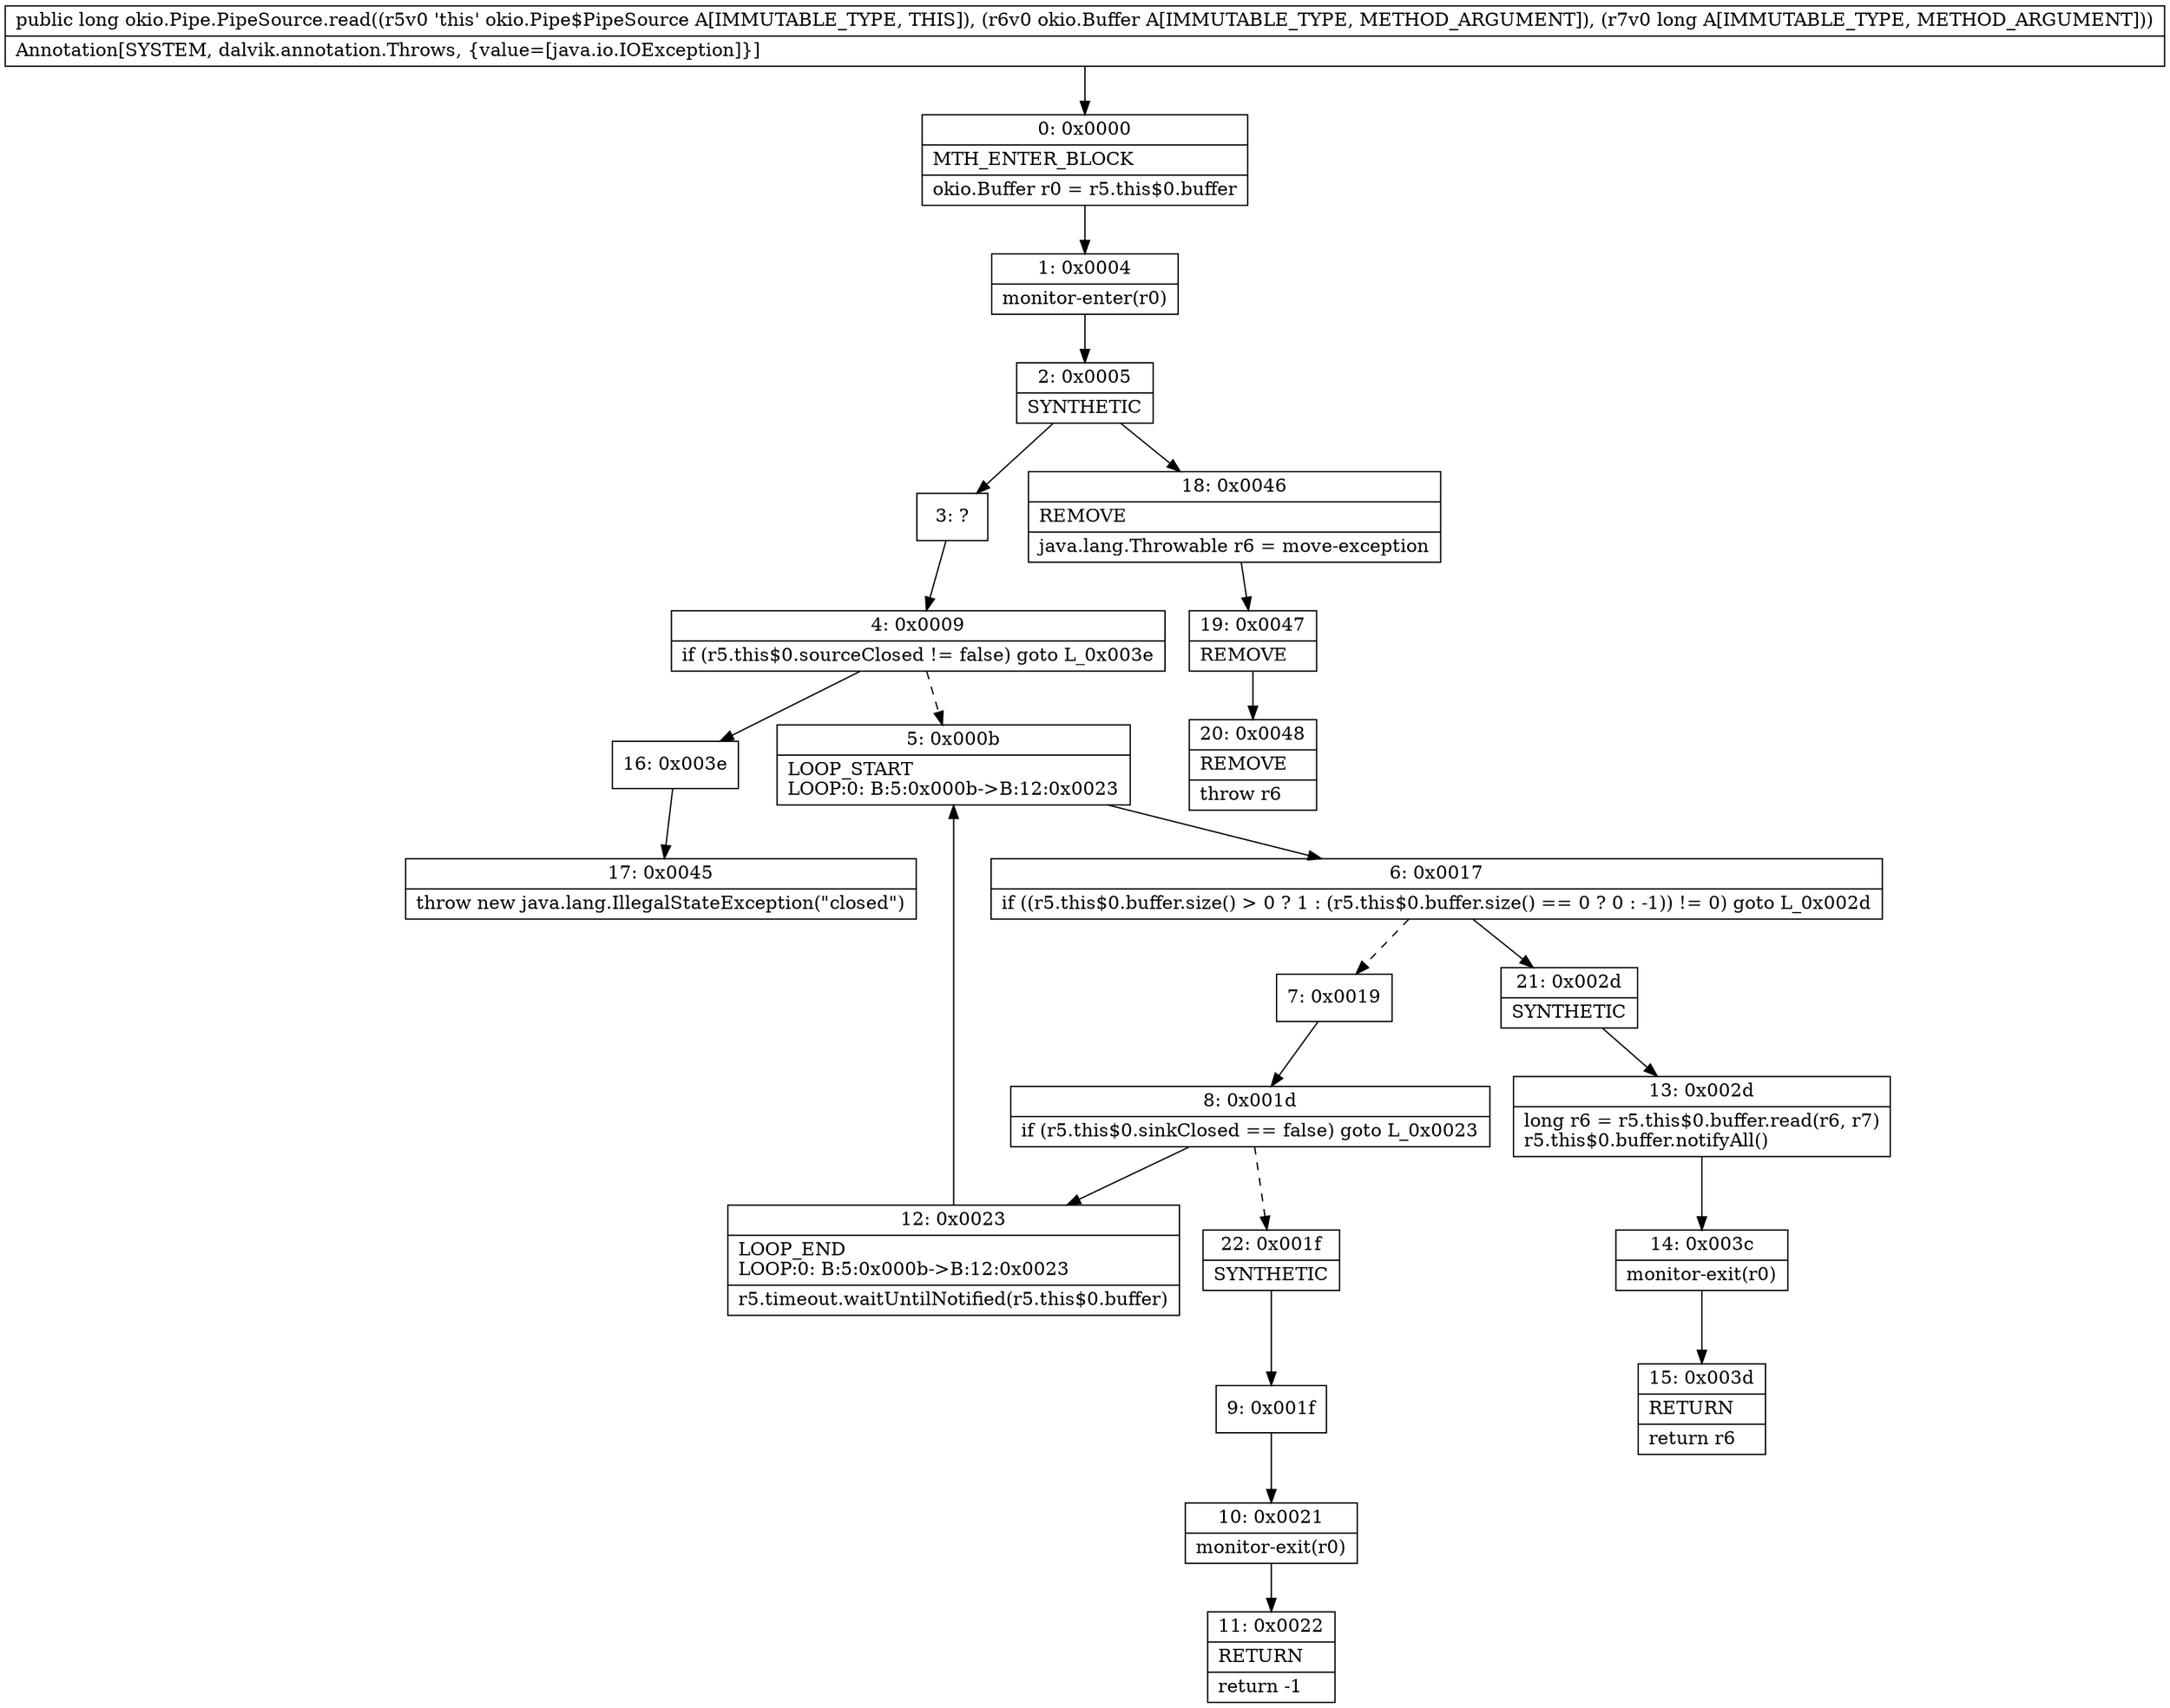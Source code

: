 digraph "CFG forokio.Pipe.PipeSource.read(Lokio\/Buffer;J)J" {
Node_0 [shape=record,label="{0\:\ 0x0000|MTH_ENTER_BLOCK\l|okio.Buffer r0 = r5.this$0.buffer\l}"];
Node_1 [shape=record,label="{1\:\ 0x0004|monitor\-enter(r0)\l}"];
Node_2 [shape=record,label="{2\:\ 0x0005|SYNTHETIC\l}"];
Node_3 [shape=record,label="{3\:\ ?}"];
Node_4 [shape=record,label="{4\:\ 0x0009|if (r5.this$0.sourceClosed != false) goto L_0x003e\l}"];
Node_5 [shape=record,label="{5\:\ 0x000b|LOOP_START\lLOOP:0: B:5:0x000b\-\>B:12:0x0023\l}"];
Node_6 [shape=record,label="{6\:\ 0x0017|if ((r5.this$0.buffer.size() \> 0 ? 1 : (r5.this$0.buffer.size() == 0 ? 0 : \-1)) != 0) goto L_0x002d\l}"];
Node_7 [shape=record,label="{7\:\ 0x0019}"];
Node_8 [shape=record,label="{8\:\ 0x001d|if (r5.this$0.sinkClosed == false) goto L_0x0023\l}"];
Node_9 [shape=record,label="{9\:\ 0x001f}"];
Node_10 [shape=record,label="{10\:\ 0x0021|monitor\-exit(r0)\l}"];
Node_11 [shape=record,label="{11\:\ 0x0022|RETURN\l|return \-1\l}"];
Node_12 [shape=record,label="{12\:\ 0x0023|LOOP_END\lLOOP:0: B:5:0x000b\-\>B:12:0x0023\l|r5.timeout.waitUntilNotified(r5.this$0.buffer)\l}"];
Node_13 [shape=record,label="{13\:\ 0x002d|long r6 = r5.this$0.buffer.read(r6, r7)\lr5.this$0.buffer.notifyAll()\l}"];
Node_14 [shape=record,label="{14\:\ 0x003c|monitor\-exit(r0)\l}"];
Node_15 [shape=record,label="{15\:\ 0x003d|RETURN\l|return r6\l}"];
Node_16 [shape=record,label="{16\:\ 0x003e}"];
Node_17 [shape=record,label="{17\:\ 0x0045|throw new java.lang.IllegalStateException(\"closed\")\l}"];
Node_18 [shape=record,label="{18\:\ 0x0046|REMOVE\l|java.lang.Throwable r6 = move\-exception\l}"];
Node_19 [shape=record,label="{19\:\ 0x0047|REMOVE\l}"];
Node_20 [shape=record,label="{20\:\ 0x0048|REMOVE\l|throw r6\l}"];
Node_21 [shape=record,label="{21\:\ 0x002d|SYNTHETIC\l}"];
Node_22 [shape=record,label="{22\:\ 0x001f|SYNTHETIC\l}"];
MethodNode[shape=record,label="{public long okio.Pipe.PipeSource.read((r5v0 'this' okio.Pipe$PipeSource A[IMMUTABLE_TYPE, THIS]), (r6v0 okio.Buffer A[IMMUTABLE_TYPE, METHOD_ARGUMENT]), (r7v0 long A[IMMUTABLE_TYPE, METHOD_ARGUMENT]))  | Annotation[SYSTEM, dalvik.annotation.Throws, \{value=[java.io.IOException]\}]\l}"];
MethodNode -> Node_0;
Node_0 -> Node_1;
Node_1 -> Node_2;
Node_2 -> Node_3;
Node_2 -> Node_18;
Node_3 -> Node_4;
Node_4 -> Node_5[style=dashed];
Node_4 -> Node_16;
Node_5 -> Node_6;
Node_6 -> Node_7[style=dashed];
Node_6 -> Node_21;
Node_7 -> Node_8;
Node_8 -> Node_12;
Node_8 -> Node_22[style=dashed];
Node_9 -> Node_10;
Node_10 -> Node_11;
Node_12 -> Node_5;
Node_13 -> Node_14;
Node_14 -> Node_15;
Node_16 -> Node_17;
Node_18 -> Node_19;
Node_19 -> Node_20;
Node_21 -> Node_13;
Node_22 -> Node_9;
}

